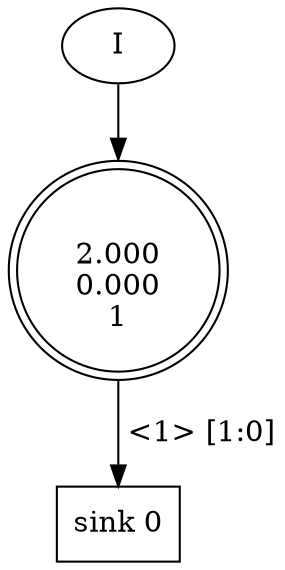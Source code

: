 digraph DFA {
	0 [label="root" shape=box];
		I -> 0;
	0 [shape=doublecircle label="
2.000
0.000
1"];
	S0t0 [label="sink 0" shape=box];
		0 -> S0t0 [label=" <1> [1:0]"];
}
